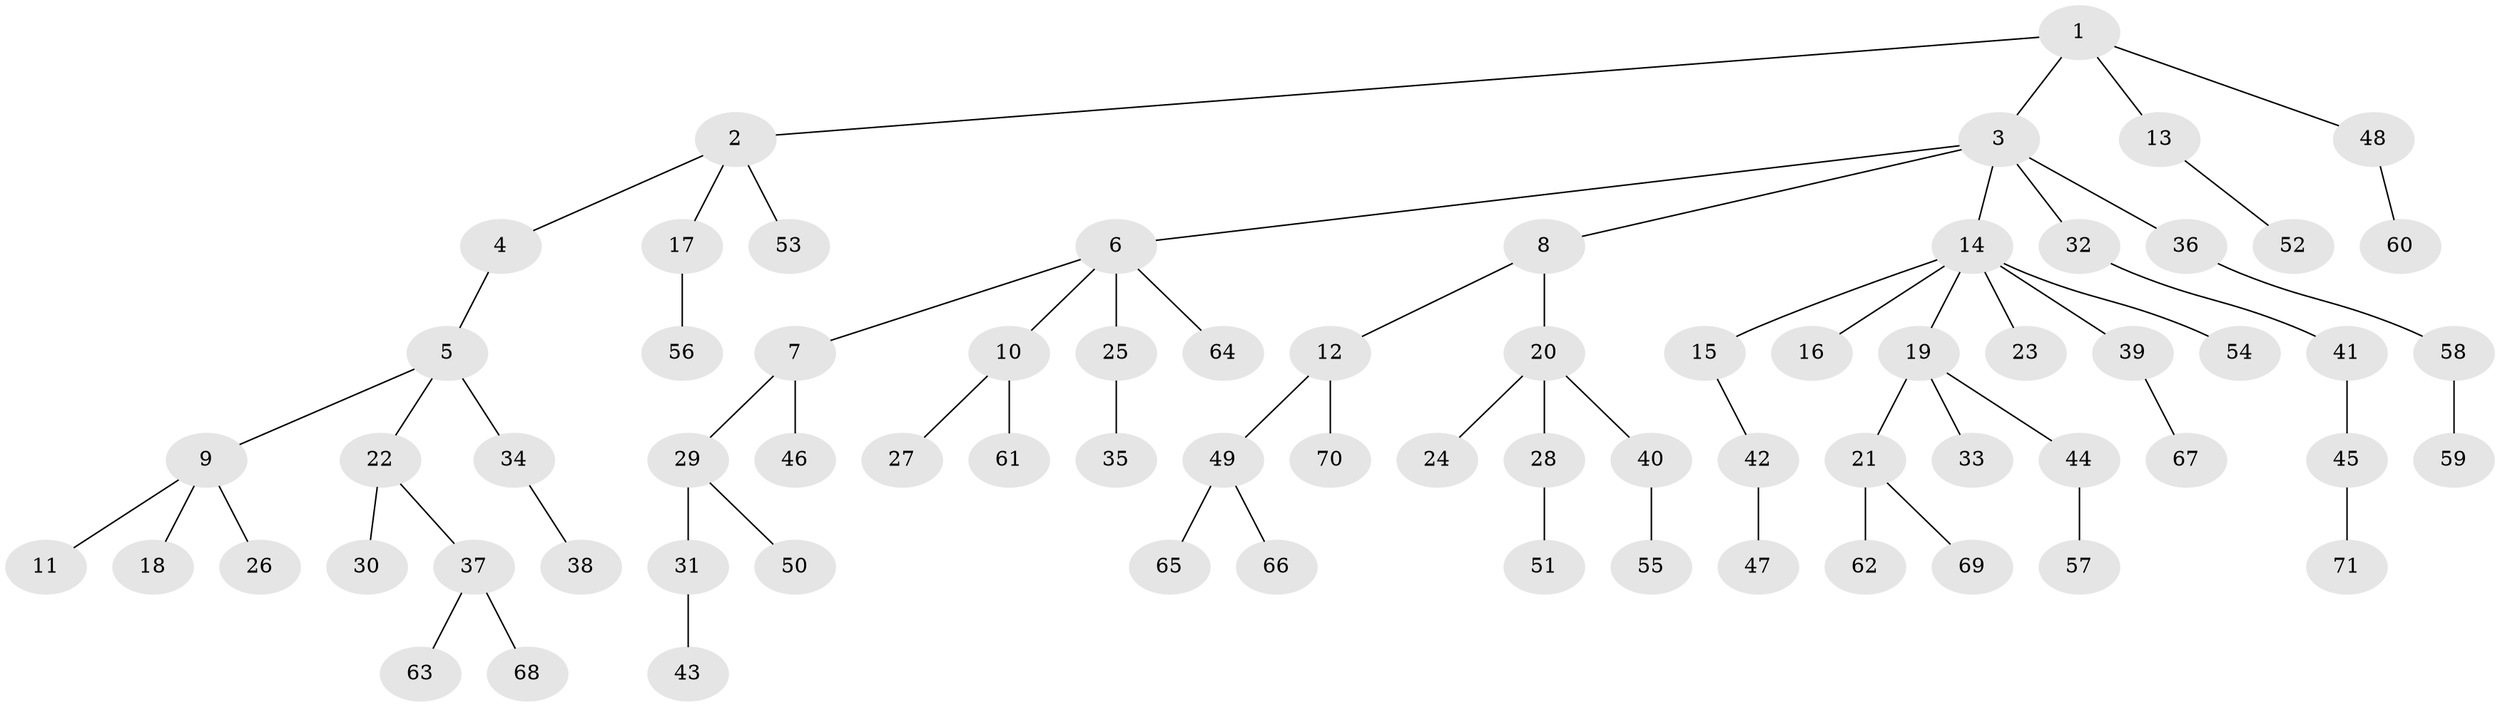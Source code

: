 // original degree distribution, {5: 0.03546099290780142, 4: 0.09219858156028368, 7: 0.0070921985815602835, 3: 0.09929078014184398, 1: 0.48226950354609927, 2: 0.2765957446808511, 8: 0.0070921985815602835}
// Generated by graph-tools (version 1.1) at 2025/37/03/09/25 02:37:08]
// undirected, 71 vertices, 70 edges
graph export_dot {
graph [start="1"]
  node [color=gray90,style=filled];
  1;
  2;
  3;
  4;
  5;
  6;
  7;
  8;
  9;
  10;
  11;
  12;
  13;
  14;
  15;
  16;
  17;
  18;
  19;
  20;
  21;
  22;
  23;
  24;
  25;
  26;
  27;
  28;
  29;
  30;
  31;
  32;
  33;
  34;
  35;
  36;
  37;
  38;
  39;
  40;
  41;
  42;
  43;
  44;
  45;
  46;
  47;
  48;
  49;
  50;
  51;
  52;
  53;
  54;
  55;
  56;
  57;
  58;
  59;
  60;
  61;
  62;
  63;
  64;
  65;
  66;
  67;
  68;
  69;
  70;
  71;
  1 -- 2 [weight=1.0];
  1 -- 3 [weight=1.0];
  1 -- 13 [weight=1.0];
  1 -- 48 [weight=1.0];
  2 -- 4 [weight=1.0];
  2 -- 17 [weight=1.0];
  2 -- 53 [weight=1.0];
  3 -- 6 [weight=1.0];
  3 -- 8 [weight=1.0];
  3 -- 14 [weight=1.0];
  3 -- 32 [weight=1.0];
  3 -- 36 [weight=1.0];
  4 -- 5 [weight=1.0];
  5 -- 9 [weight=1.0];
  5 -- 22 [weight=1.0];
  5 -- 34 [weight=1.0];
  6 -- 7 [weight=1.0];
  6 -- 10 [weight=1.0];
  6 -- 25 [weight=1.0];
  6 -- 64 [weight=1.0];
  7 -- 29 [weight=1.0];
  7 -- 46 [weight=1.0];
  8 -- 12 [weight=1.0];
  8 -- 20 [weight=1.0];
  9 -- 11 [weight=1.0];
  9 -- 18 [weight=1.0];
  9 -- 26 [weight=1.0];
  10 -- 27 [weight=1.0];
  10 -- 61 [weight=1.0];
  12 -- 49 [weight=1.0];
  12 -- 70 [weight=1.0];
  13 -- 52 [weight=1.0];
  14 -- 15 [weight=1.0];
  14 -- 16 [weight=1.0];
  14 -- 19 [weight=1.0];
  14 -- 23 [weight=1.0];
  14 -- 39 [weight=1.0];
  14 -- 54 [weight=1.0];
  15 -- 42 [weight=1.0];
  17 -- 56 [weight=1.0];
  19 -- 21 [weight=1.0];
  19 -- 33 [weight=1.0];
  19 -- 44 [weight=1.0];
  20 -- 24 [weight=1.0];
  20 -- 28 [weight=1.0];
  20 -- 40 [weight=1.0];
  21 -- 62 [weight=1.0];
  21 -- 69 [weight=1.0];
  22 -- 30 [weight=2.0];
  22 -- 37 [weight=1.0];
  25 -- 35 [weight=1.0];
  28 -- 51 [weight=1.0];
  29 -- 31 [weight=1.0];
  29 -- 50 [weight=1.0];
  31 -- 43 [weight=1.0];
  32 -- 41 [weight=2.0];
  34 -- 38 [weight=1.0];
  36 -- 58 [weight=1.0];
  37 -- 63 [weight=1.0];
  37 -- 68 [weight=1.0];
  39 -- 67 [weight=1.0];
  40 -- 55 [weight=1.0];
  41 -- 45 [weight=1.0];
  42 -- 47 [weight=1.0];
  44 -- 57 [weight=1.0];
  45 -- 71 [weight=1.0];
  48 -- 60 [weight=1.0];
  49 -- 65 [weight=1.0];
  49 -- 66 [weight=1.0];
  58 -- 59 [weight=1.0];
}
